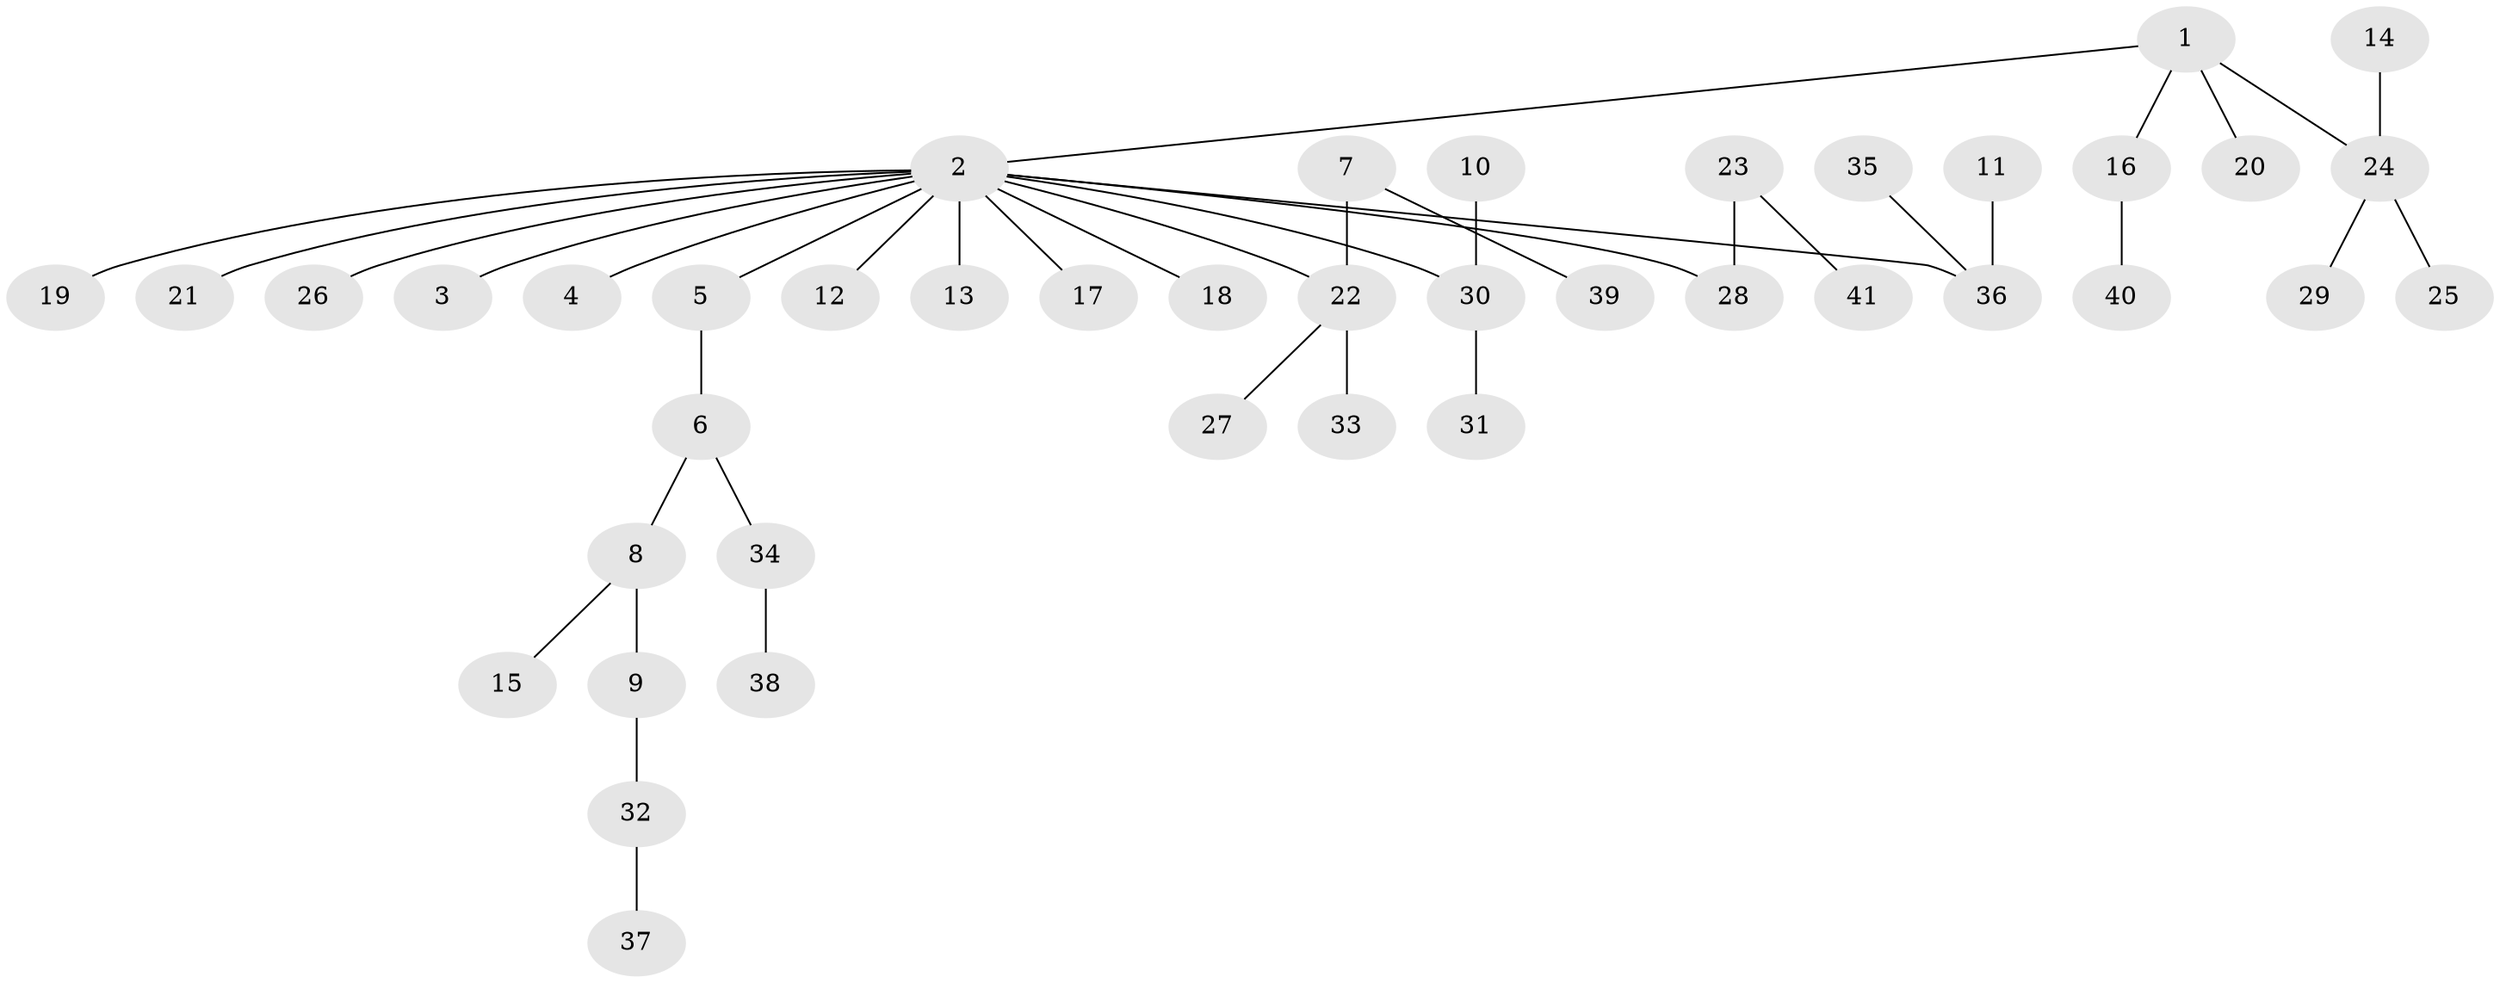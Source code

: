 // original degree distribution, {5: 0.024390243902439025, 7: 0.012195121951219513, 3: 0.0975609756097561, 4: 0.0975609756097561, 6: 0.012195121951219513, 1: 0.5, 2: 0.25609756097560976}
// Generated by graph-tools (version 1.1) at 2025/26/03/09/25 03:26:25]
// undirected, 41 vertices, 40 edges
graph export_dot {
graph [start="1"]
  node [color=gray90,style=filled];
  1;
  2;
  3;
  4;
  5;
  6;
  7;
  8;
  9;
  10;
  11;
  12;
  13;
  14;
  15;
  16;
  17;
  18;
  19;
  20;
  21;
  22;
  23;
  24;
  25;
  26;
  27;
  28;
  29;
  30;
  31;
  32;
  33;
  34;
  35;
  36;
  37;
  38;
  39;
  40;
  41;
  1 -- 2 [weight=1.0];
  1 -- 16 [weight=1.0];
  1 -- 20 [weight=1.0];
  1 -- 24 [weight=1.0];
  2 -- 3 [weight=1.0];
  2 -- 4 [weight=1.0];
  2 -- 5 [weight=1.0];
  2 -- 12 [weight=1.0];
  2 -- 13 [weight=1.0];
  2 -- 17 [weight=1.0];
  2 -- 18 [weight=1.0];
  2 -- 19 [weight=1.0];
  2 -- 21 [weight=1.0];
  2 -- 22 [weight=1.0];
  2 -- 26 [weight=1.0];
  2 -- 28 [weight=1.0];
  2 -- 30 [weight=1.0];
  2 -- 36 [weight=1.0];
  5 -- 6 [weight=1.0];
  6 -- 8 [weight=1.0];
  6 -- 34 [weight=1.0];
  7 -- 22 [weight=1.0];
  7 -- 39 [weight=1.0];
  8 -- 9 [weight=1.0];
  8 -- 15 [weight=1.0];
  9 -- 32 [weight=1.0];
  10 -- 30 [weight=1.0];
  11 -- 36 [weight=1.0];
  14 -- 24 [weight=1.0];
  16 -- 40 [weight=1.0];
  22 -- 27 [weight=1.0];
  22 -- 33 [weight=1.0];
  23 -- 28 [weight=1.0];
  23 -- 41 [weight=1.0];
  24 -- 25 [weight=1.0];
  24 -- 29 [weight=1.0];
  30 -- 31 [weight=1.0];
  32 -- 37 [weight=1.0];
  34 -- 38 [weight=1.0];
  35 -- 36 [weight=1.0];
}
